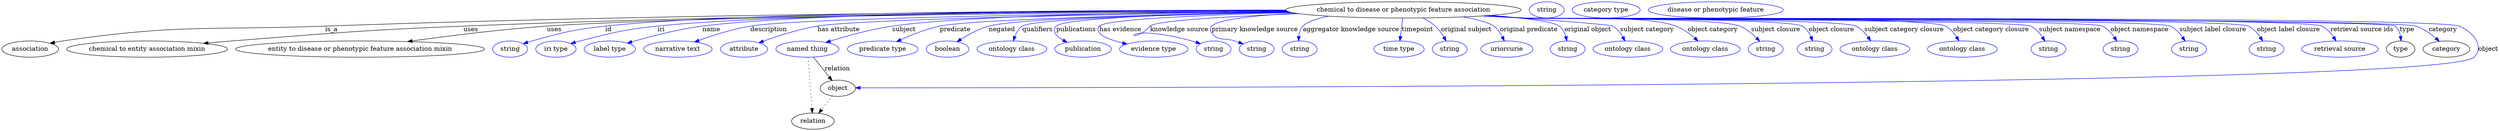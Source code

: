 digraph {
	graph [bb="0,0,5504.4,283"];
	node [label="\N"];
	"chemical to disease or phenotypic feature association"	[height=0.5,
		label="chemical to disease or phenotypic feature association",
		pos="3090.4,265",
		width=7.2035];
	association	[height=0.5,
		pos="62.394,178",
		width=1.7332];
	"chemical to disease or phenotypic feature association" -> association	[label=is_a,
		lp="728.39,221.5",
		pos="e,106.71,190.75 2831.4,263.75 2394.7,262.53 1484.1,256.55 714.39,229 456.37,219.76 389.9,233.14 134.39,196 128.61,195.16 122.61,\
194.08 116.66,192.88"];
	"chemical to entity association mixin"	[height=0.5,
		pos="320.39,178",
		width=4.9287];
	"chemical to disease or phenotypic feature association" -> "chemical to entity association mixin"	[label=uses,
		lp="1034.9,221.5",
		pos="e,445.34,190.82 2831.9,263.58 2439.6,262.05 1670.8,255.56 1018.4,229 791,219.74 734.29,213.64 507.39,196 490.62,194.7 473,193.23 \
455.57,191.71"];
	"entity to disease or phenotypic feature association mixin"	[height=0.5,
		pos="790.39,178",
		width=7.6188];
	"chemical to disease or phenotypic feature association" -> "entity to disease or phenotypic feature association mixin"	[label=uses,
		lp="1218.9,221.5",
		pos="e,895.1,194.71 2833.2,262.49 2392.7,259.36 1511.3,250.55 1202.4,229 1101.7,221.97 987.73,207.65 905.25,196.13"];
	id	[color=blue,
		height=0.5,
		label=string,
		pos="1121.4,178",
		width=1.0652];
	"chemical to disease or phenotypic feature association" -> id	[color=blue,
		label=id,
		lp="1338.4,221.5",
		pos="e,1150.4,190 2831.1,264.6 2414.4,264.6 1613.7,260.3 1331.4,229 1258.4,220.9 1240.2,215.65 1169.4,196 1166.3,195.14 1163.1,194.17 \
1159.9,193.16",
		style=solid];
	iri	[color=blue,
		height=0.5,
		label="iri type",
		pos="1222.4,178",
		width=1.2277];
	"chemical to disease or phenotypic feature association" -> iri	[color=blue,
		label=iri,
		lp="1454.4,221.5",
		pos="e,1255.3,190.23 2831.4,263.83 2437.6,262.67 1706.7,256.68 1446.4,229 1369.4,220.81 1350.4,215.19 1275.4,196 1272,195.14 1268.5,194.18 \
1265.1,193.17",
		style=solid];
	name	[color=blue,
		height=0.5,
		label="label type",
		pos="1341.4,178",
		width=1.5707];
	"chemical to disease or phenotypic feature association" -> name	[color=blue,
		label=name,
		lp="1564.4,221.5",
		pos="e,1380.2,191.31 2830.9,264.83 2457,264.87 1785.1,260.34 1544.4,229 1490.7,222.01 1430.6,206.18 1389.9,194.19",
		style=solid];
	description	[color=blue,
		height=0.5,
		label="narrative text",
		pos="1491.4,178",
		width=2.0943];
	"chemical to disease or phenotypic feature association" -> description	[color=blue,
		label=description,
		lp="1690.9,221.5",
		pos="e,1528.3,193.84 2835.4,261.68 2453,257.6 1763.5,247.77 1650.4,229 1611.6,222.57 1569.2,208.89 1538,197.46",
		style=solid];
	"has attribute"	[color=blue,
		height=0.5,
		label=attribute,
		pos="1636.4,178",
		width=1.4443];
	"chemical to disease or phenotypic feature association" -> "has attribute"	[color=blue,
		label="has attribute",
		lp="1844.4,221.5",
		pos="e,1669.1,192.05 2837.8,260.88 2490.4,256.01 1896.6,245.43 1797.4,229 1756,222.15 1710.6,207.32 1678.5,195.58",
		style=solid];
	subject	[color=blue,
		height=0.5,
		label="named thing",
		pos="1776.4,178",
		width=1.9318];
	"chemical to disease or phenotypic feature association" -> subject	[color=blue,
		label=subject,
		lp="1988.4,221.5",
		pos="e,1816.8,192.78 2832.7,262.91 2552.7,260.49 2123.8,252.87 1962.4,229 1915.5,222.06 1863.5,207.47 1826.4,195.83",
		style=solid];
	predicate	[color=blue,
		height=0.5,
		label="predicate type",
		pos="1942.4,178",
		width=2.1665];
	"chemical to disease or phenotypic feature association" -> predicate	[color=blue,
		label=predicate,
		lp="2101.4,221.5",
		pos="e,1972.8,194.63 2841.1,259.96 2562.5,254.74 2140.8,244.45 2067.4,229 2037.7,222.76 2006,209.99 1981.9,198.93",
		style=solid];
	negated	[color=blue,
		height=0.5,
		label=boolean,
		pos="2085.4,178",
		width=1.2999];
	"chemical to disease or phenotypic feature association" -> negated	[color=blue,
		label=negated,
		lp="2204.4,221.5",
		pos="e,2106.3,194.38 2839.7,260.39 2590.9,255.84 2237.7,246.43 2175.4,229 2153.9,222.99 2132,210.95 2115.1,200.18",
		style=solid];
	qualifiers	[color=blue,
		height=0.5,
		label="ontology class",
		pos="2226.4,178",
		width=2.1304];
	"chemical to disease or phenotypic feature association" -> qualifiers	[color=blue,
		label=qualifiers,
		lp="2282.9,221.5",
		pos="e,2229.6,196.4 2841.5,259.93 2602.4,255.07 2273.9,245.43 2249.4,229 2241.4,223.66 2236.2,214.84 2232.7,206.08",
		style=solid];
	publications	[color=blue,
		height=0.5,
		label=publication,
		pos="2383.4,178",
		width=1.7332];
	"chemical to disease or phenotypic feature association" -> publications	[color=blue,
		label=publications,
		lp="2368.4,221.5",
		pos="e,2348.3,192.96 2838.2,260.72 2622,256.63 2342.3,247.74 2324.4,229 2313.9,217.96 2324.3,206.87 2339.2,197.94",
		style=solid];
	"has evidence"	[color=blue,
		height=0.5,
		label="evidence type",
		pos="2539.4,178",
		width=2.0943];
	"chemical to disease or phenotypic feature association" -> "has evidence"	[color=blue,
		label="has evidence",
		lp="2465.9,221.5",
		pos="e,2480.4,189.32 2845.5,259.05 2660,254.06 2434.4,244.78 2419.4,229 2414.8,224.16 2415.4,219.33 2419.4,214 2426.2,204.89 2447.6,197.36 \
2470.5,191.65",
		style=solid];
	"knowledge source"	[color=blue,
		height=0.5,
		label=string,
		pos="2671.4,178",
		width=1.0652];
	"chemical to disease or phenotypic feature association" -> "knowledge source"	[color=blue,
		label="knowledge source",
		lp="2595.9,221.5",
		pos="e,2642.7,189.94 2860,256.7 2711.2,250.82 2543.1,241.48 2531.4,229 2484.1,178.66 2457.1,241.46 2623.4,196 2626.5,195.14 2629.8,194.17 \
2633,193.14",
		style=solid];
	"primary knowledge source"	[color=blue,
		height=0.5,
		label=string,
		pos="2766.4,178",
		width=1.0652];
	"chemical to disease or phenotypic feature association" -> "primary knowledge source"	[color=blue,
		label="primary knowledge source",
		lp="2762.4,221.5",
		pos="e,2736.7,189.52 2853.3,257.68 2764.5,252.81 2681.4,244.21 2667.4,229 2662.9,224.1 2663.5,219.44 2667.4,214 2681.3,194.38 2695.7,\
204.01 2718.4,196 2721.3,194.99 2724.2,193.94 2727.2,192.88",
		style=solid];
	"aggregator knowledge source"	[color=blue,
		height=0.5,
		label=string,
		pos="2861.4,178",
		width=1.0652];
	"chemical to disease or phenotypic feature association" -> "aggregator knowledge source"	[color=blue,
		label="aggregator knowledge source",
		lp="2974.9,221.5",
		pos="e,2859.1,196.06 2925.4,251.06 2899.5,245.97 2878.1,238.88 2868.4,229 2862.5,223.02 2860.1,214.53 2859.3,206.24",
		style=solid];
	timepoint	[color=blue,
		height=0.5,
		label="time type",
		pos="3080.4,178",
		width=1.5346];
	"chemical to disease or phenotypic feature association" -> timepoint	[color=blue,
		label=timepoint,
		lp="3121.4,221.5",
		pos="e,3082.4,196.18 3088.4,246.8 3087,235.16 3085.2,219.55 3083.6,206.24",
		style=solid];
	"original subject"	[color=blue,
		height=0.5,
		label=string,
		pos="3192.4,178",
		width=1.0652];
	"chemical to disease or phenotypic feature association" -> "original subject"	[color=blue,
		label="original subject",
		lp="3229.4,221.5",
		pos="e,3184.5,195.95 3133.1,247.24 3142.7,242.26 3152.4,236.18 3160.4,229 3167.9,222.22 3174.4,213.26 3179.5,204.8",
		style=solid];
	"original predicate"	[color=blue,
		height=0.5,
		label=uriorcurie,
		pos="3318.4,178",
		width=1.5887];
	"chemical to disease or phenotypic feature association" -> "original predicate"	[color=blue,
		label="original predicate",
		lp="3366.9,221.5",
		pos="e,3312.8,196.02 3221.8,249.44 3251.1,244.26 3277.2,237.54 3289.4,229 3297.7,223.18 3304,214.13 3308.6,205.32",
		style=solid];
	"original object"	[color=blue,
		height=0.5,
		label=string,
		pos="3452.4,178",
		width=1.0652];
	"chemical to disease or phenotypic feature association" -> "original object"	[color=blue,
		label="original object",
		lp="3496.9,221.5",
		pos="e,3450.8,196.08 3283.3,252.94 3354.6,247.24 3421.2,239.28 3434.4,229 3441.6,223.37 3445.9,214.59 3448.5,205.96",
		style=solid];
	"subject category"	[color=blue,
		height=0.5,
		label="ontology class",
		pos="3585.4,178",
		width=2.1304];
	"chemical to disease or phenotypic feature association" -> "subject category"	[color=blue,
		label="subject category",
		lp="3627.9,221.5",
		pos="e,3578.9,195.95 3271.4,252.09 3398.2,243.47 3546.1,232.7 3552.4,229 3561.8,223.46 3569.1,214.06 3574.3,204.89",
		style=solid];
	"object category"	[color=blue,
		height=0.5,
		label="ontology class",
		pos="3756.4,178",
		width=2.1304];
	"chemical to disease or phenotypic feature association" -> "object category"	[color=blue,
		label="object category",
		lp="3772.9,221.5",
		pos="e,3740.5,195.74 3273.4,252.21 3302.2,250.42 3331.6,248.63 3359.4,247 3433.2,242.67 3622.1,254.68 3691.4,229 3706.8,223.29 3721.5,\
212.57 3733,202.52",
		style=solid];
	"subject closure"	[color=blue,
		height=0.5,
		label=string,
		pos="3889.4,178",
		width=1.0652];
	"chemical to disease or phenotypic feature association" -> "subject closure"	[color=blue,
		label="subject closure",
		lp="3911.9,221.5",
		pos="e,3876.3,195.31 3270.1,252.01 3299.9,250.21 3330.5,248.46 3359.4,247 3411.9,244.34 3783.5,248.46 3832.4,229 3846.4,223.41 3859.3,\
212.79 3869.3,202.76",
		style=solid];
	"object closure"	[color=blue,
		height=0.5,
		label=string,
		pos="3997.4,178",
		width=1.0652];
	"chemical to disease or phenotypic feature association" -> "object closure"	[color=blue,
		label="object closure",
		lp="4034.4,221.5",
		pos="e,3993,196.03 3268.7,251.89 3298.9,250.07 3330.1,248.36 3359.4,247 3393.3,245.43 3941.5,246.82 3970.4,229 3979,223.68 3985.1,214.56 \
3989.2,205.57",
		style=solid];
	"subject category closure"	[color=blue,
		height=0.5,
		label="ontology class",
		pos="4130.4,178",
		width=2.1304];
	"chemical to disease or phenotypic feature association" -> "subject category closure"	[color=blue,
		label="subject category closure",
		lp="4194.9,221.5",
		pos="e,4121.1,196.26 3267.6,251.83 3298.2,250.01 3329.7,248.3 3359.4,247 3399.9,245.22 4051.9,246.56 4088.4,229 4099.3,223.73 4108.5,\
214.11 4115.4,204.7",
		style=solid];
	"object category closure"	[color=blue,
		height=0.5,
		label="ontology class",
		pos="4323.4,178",
		width=2.1304];
	"chemical to disease or phenotypic feature association" -> "object category closure"	[color=blue,
		label="object category closure",
		lp="4386.9,221.5",
		pos="e,4315.8,196.22 3266.5,251.76 3297.4,249.93 3329.4,248.24 3359.4,247 3410.9,244.88 4240.6,252.63 4286.4,229 4296.6,223.74 4304.7,\
214.26 4310.7,204.95",
		style=solid];
	"subject namespace"	[color=blue,
		height=0.5,
		label=string,
		pos="4513.4,178",
		width=1.0652];
	"chemical to disease or phenotypic feature association" -> "subject namespace"	[color=blue,
		label="subject namespace",
		lp="4560.4,221.5",
		pos="e,4505.4,195.77 3265.8,251.72 3296.9,249.88 3329.1,248.2 3359.4,247 3390.3,245.77 4446.7,242.81 4474.4,229 4485.1,223.66 4493.8,\
213.84 4500.2,204.31",
		style=solid];
	"object namespace"	[color=blue,
		height=0.5,
		label=string,
		pos="4672.4,178",
		width=1.0652];
	"chemical to disease or phenotypic feature association" -> "object namespace"	[color=blue,
		label="object namespace",
		lp="4714.4,221.5",
		pos="e,4664.1,195.79 3265.4,251.69 3296.7,249.85 3329,248.17 3359.4,247 3394.7,245.63 4600.6,244.54 4632.4,229 4643.3,223.69 4652.1,213.87 \
4658.7,204.33",
		style=solid];
	"subject label closure"	[color=blue,
		height=0.5,
		label=string,
		pos="4823.4,178",
		width=1.0652];
	"chemical to disease or phenotypic feature association" -> "subject label closure"	[color=blue,
		label="subject label closure",
		lp="4876.4,221.5",
		pos="e,4814.8,195.8 3265.1,251.68 3296.4,249.83 3328.9,248.16 3359.4,247 3398.9,245.5 4746.8,246.13 4782.4,229 4793.4,223.71 4802.4,213.9 \
4809.2,204.35",
		style=solid];
	"object label closure"	[color=blue,
		height=0.5,
		label=string,
		pos="4994.4,178",
		width=1.0652];
	"chemical to disease or phenotypic feature association" -> "object label closure"	[color=blue,
		label="object label closure",
		lp="5042.9,221.5",
		pos="e,4986.1,195.8 3264.7,251.66 3296.2,249.81 3328.8,248.14 3359.4,247 3403.7,245.35 4914.6,248.42 4954.4,229 4965.3,223.7 4974.1,213.89 \
4980.7,204.35",
		style=solid];
	"retrieval source ids"	[color=blue,
		height=0.5,
		label="retrieval source",
		pos="5156.4,178",
		width=2.347];
	"chemical to disease or phenotypic feature association" -> "retrieval source ids"	[color=blue,
		label="retrieval source ids",
		lp="5204.9,221.5",
		pos="e,5147.8,196.3 3264.7,251.64 3296.2,249.79 3328.8,248.12 3359.4,247 3408.2,245.21 5072.5,250.37 5116.4,229 5127.1,223.78 5135.9,\
214.17 5142.4,204.76",
		style=solid];
	type	[height=0.5,
		pos="5290.4,178",
		width=0.86659];
	"chemical to disease or phenotypic feature association" -> type	[color=blue,
		label=type,
		lp="5304.4,221.5",
		pos="e,5291.2,196.19 3264.3,251.64 3295.9,249.78 3328.6,248.11 3359.4,247 3386,246.03 5257.5,245.6 5278.4,229 5285.2,223.55 5288.6,214.93 \
5290.2,206.37",
		style=solid];
	category	[height=0.5,
		pos="5391.4,178",
		width=1.4263];
	"chemical to disease or phenotypic feature association" -> category	[color=blue,
		label=category,
		lp="5383.9,221.5",
		pos="e,5375.8,195.26 3264.3,251.63 3295.9,249.77 3328.6,248.11 3359.4,247 3413.9,245.03 5272.7,246.44 5324.4,229 5340.6,223.54 5356.1,\
212.51 5368.1,202.2",
		style=solid];
	object	[height=0.5,
		pos="1843.4,91",
		width=1.0832];
	"chemical to disease or phenotypic feature association" -> object	[color=blue,
		label=object,
		lp="5482.4,178",
		pos="e,1882.5,91.978 3264.3,251.62 3295.9,249.76 3328.6,248.11 3359.4,247 3416.6,244.94 5366.8,251.53 5419.4,229 5450.5,215.69 5475.1,\
184.13 5451.4,160 5386.1,93.449 2320.4,91.871 1892.7,91.975",
		style=solid];
	subject -> object	[label=relation,
		lp="1842.4,134.5",
		pos="e,1830.6,108.18 1789.6,160.21 1799.5,147.71 1813.1,130.45 1824.1,116.43"];
	relation	[height=0.5,
		pos="1788.4,18",
		width=1.2999];
	subject -> relation	[pos="e,1787.1,36.188 1777.7,159.79 1779.8,132.48 1783.8,78.994 1786.3,46.38",
		style=dotted];
	association_type	[color=blue,
		height=0.5,
		label=string,
		pos="3406.4,265",
		width=1.0652];
	association_category	[color=blue,
		height=0.5,
		label="category type",
		pos="3537.4,265",
		width=2.0762];
	object -> relation	[pos="e,1801.2,35.54 1830.9,73.889 1824,64.939 1815.2,53.617 1807.4,43.584",
		style=dotted];
	"chemical to disease or phenotypic feature association_object"	[color=blue,
		height=0.5,
		label="disease or phenotypic feature",
		pos="3779.4,265",
		width=4.1344];
}

